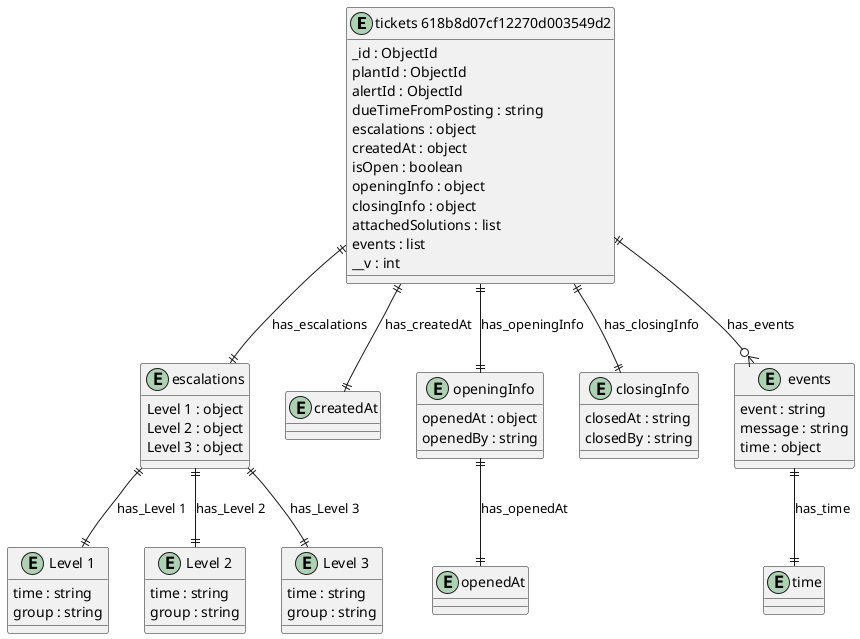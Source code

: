@startuml tickets_618b8d07cf12270d003549d2_Diagram

entity "tickets 618b8d07cf12270d003549d2" as tickets_618b8d07cf12270d003549d2 {
  _id : ObjectId
  plantId : ObjectId
  alertId : ObjectId
  dueTimeFromPosting : string
  escalations : object
  createdAt : object
  isOpen : boolean
  openingInfo : object
  closingInfo : object
  attachedSolutions : list
  events : list
  __v : int
}

entity "escalations" as escalations {
  Level 1 : object
  Level 2 : object
  Level 3 : object
}

entity "Level 1" as Level_1 {
  time : string
  group : string
}

entity "Level 2" as Level_2 {
  time : string
  group : string
}

entity "Level 3" as Level_3 {
  time : string
  group : string
}

entity "createdAt" as createdAt {
}

entity "openingInfo" as openingInfo {
  openedAt : object
  openedBy : string
}

entity "openedAt" as openedAt {
}

entity "closingInfo" as closingInfo {
  closedAt : string
  closedBy : string
}

entity "events" as events {
  event : string
  message : string
  time : object
}

entity "time" as time {
}

' // Relationships
tickets_618b8d07cf12270d003549d2 ||--|| escalations : has_escalations
escalations ||--|| Level_1 : has_Level 1
escalations ||--|| Level_2 : has_Level 2
escalations ||--|| Level_3 : has_Level 3
tickets_618b8d07cf12270d003549d2 ||--|| createdAt : has_createdAt
tickets_618b8d07cf12270d003549d2 ||--|| openingInfo : has_openingInfo
openingInfo ||--|| openedAt : has_openedAt
tickets_618b8d07cf12270d003549d2 ||--|| closingInfo : has_closingInfo
tickets_618b8d07cf12270d003549d2 ||--o{ events : has_events
events ||--|| time : has_time
@enduml